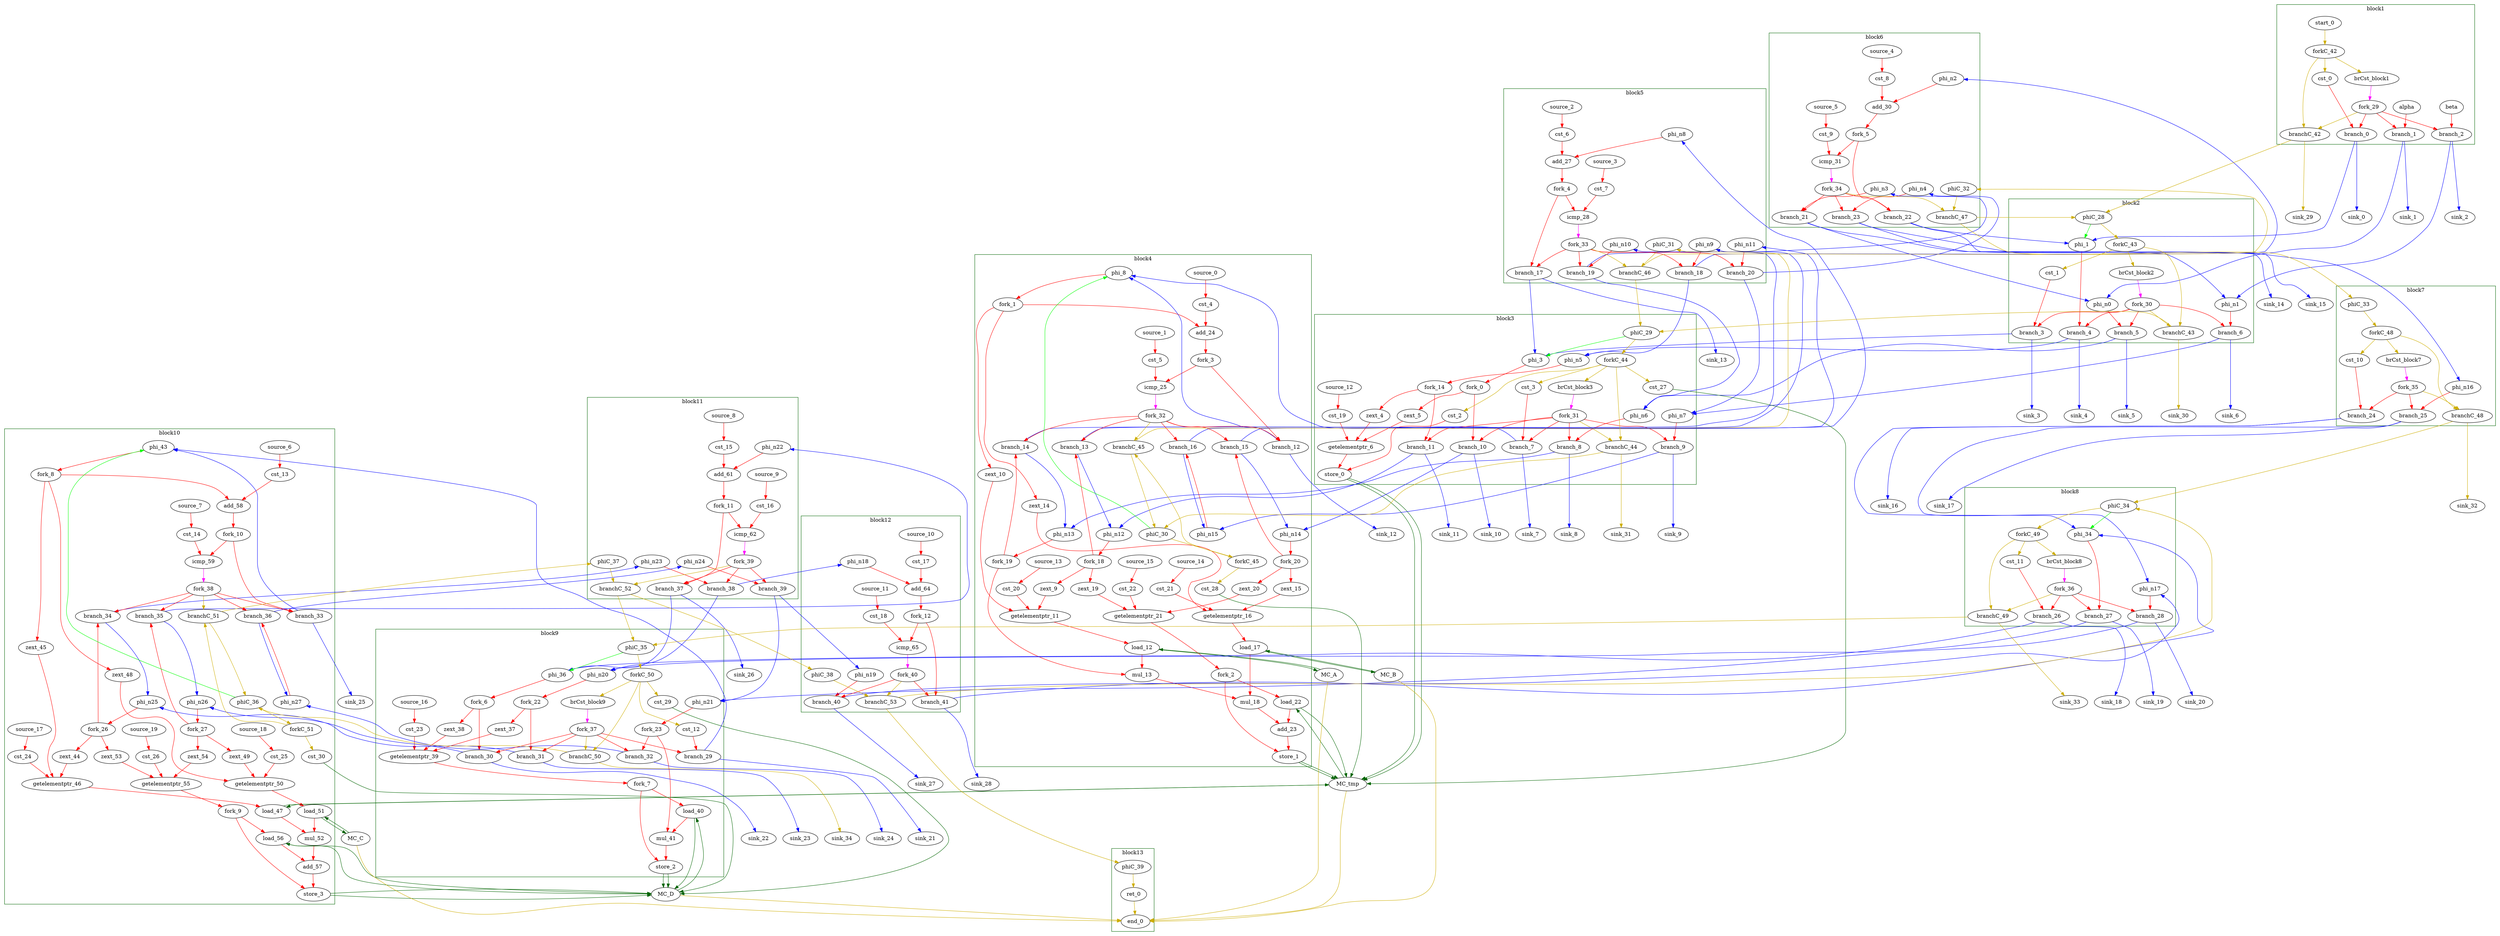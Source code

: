 Digraph G {
	splines=spline;
//DHLS version: 0.1.1" [shape = "none" pos = "20,20!"]
		"alpha" [type = "Entry", bbID= 1, in = "in1:32", out = "out1:32"];
		"beta" [type = "Entry", bbID= 1, in = "in1:32", out = "out1:32"];
		"brCst_block1" [type = "Constant", bbID= 1, in = "in1:1", out = "out1:1", value = "0x1"];
		"cst_0" [type = "Constant", bbID= 1, in = "in1:1", out = "out1:1", value = "0x00000000"];
		"phi_1" [type = "Mux", bbID= 2, in = "in1?:1 in2:4 in3:4 ", out = "out1:4", delay=1.624];
		"brCst_block2" [type = "Constant", bbID= 2, in = "in1:1", out = "out1:1", value = "0x1"];
		"cst_1" [type = "Constant", bbID= 2, in = "in1:1", out = "out1:1", value = "0x00000000"];
		"phi_3" [type = "Mux", bbID= 3, in = "in1?:1 in2:4 in3:4 ", out = "out1:4", delay=1.624];
		"zext_4" [type = "Operator", bbID= 3, op = "zext_op", in = "in1:4 ", out = "out1:4 ", delay=0.000, latency=0, II=1];
		"zext_5" [type = "Operator", bbID= 3, op = "zext_op", in = "in1:4 ", out = "out1:4 ", delay=0.000, latency=0, II=1];
		"getelementptr_6" [type = "Operator", bbID= 3, op = "getelementptr_op", in = "in1:32 in2:32 in3:32 ", out = "out1:32 ", constants=1, delay=8.328, latency=0, II=1];
		"cst_2" [type = "Constant", bbID= 3, in = "in1:1", out = "out1:1", value = "0x00000000"];
		"store_0" [type = "Operator", bbID= 3, op = "mc_store_op", bbID= 3, portId= 0, in = "in1:1 in2:32 ", out = "out1:1 out2:32 ", delay=8.058, latency=0, II=1];
		"brCst_block3" [type = "Constant", bbID= 3, in = "in1:1", out = "out1:1", value = "0x1"];
		"cst_3" [type = "Constant", bbID= 3, in = "in1:1", out = "out1:1", value = "0x00000000"];
		"phi_8" [type = "Mux", bbID= 4, in = "in1?:1 in2:4 in3:4 ", out = "out1:4", delay=1.624];
		"zext_9" [type = "Operator", bbID= 4, op = "zext_op", in = "in1:4 ", out = "out1:4 ", delay=0.000, latency=0, II=1];
		"zext_10" [type = "Operator", bbID= 4, op = "zext_op", in = "in1:4 ", out = "out1:4 ", delay=0.000, latency=0, II=1];
		"getelementptr_11" [type = "Operator", bbID= 4, op = "getelementptr_op", in = "in1:32 in2:32 in3:32 ", out = "out1:32 ", constants=1, delay=8.328, latency=0, II=1];
		"load_12" [type = "Operator", bbID= 4, op = "mc_load_op", bbID= 4, portId= 0, in = "in1:32 in2:32 ", out = "out1:32 out2:32 ", delay=7.999, latency=2, II=1];
		"mul_13" [type = "Operator", bbID= 4, op = "mul_op", in = "in1:32 in2:32 ", out = "out1:32 ", delay=0.000, latency=4, II=1];
		"zext_14" [type = "Operator", bbID= 4, op = "zext_op", in = "in1:4 ", out = "out1:4 ", delay=0.000, latency=0, II=1];
		"zext_15" [type = "Operator", bbID= 4, op = "zext_op", in = "in1:4 ", out = "out1:4 ", delay=0.000, latency=0, II=1];
		"getelementptr_16" [type = "Operator", bbID= 4, op = "getelementptr_op", in = "in1:32 in2:32 in3:32 ", out = "out1:32 ", constants=1, delay=8.328, latency=0, II=1];
		"load_17" [type = "Operator", bbID= 4, op = "mc_load_op", bbID= 4, portId= 0, in = "in1:32 in2:32 ", out = "out1:32 out2:32 ", delay=7.999, latency=2, II=1];
		"mul_18" [type = "Operator", bbID= 4, op = "mul_op", in = "in1:32 in2:32 ", out = "out1:32 ", delay=0.000, latency=4, II=1];
		"zext_19" [type = "Operator", bbID= 4, op = "zext_op", in = "in1:4 ", out = "out1:4 ", delay=0.000, latency=0, II=1];
		"zext_20" [type = "Operator", bbID= 4, op = "zext_op", in = "in1:4 ", out = "out1:4 ", delay=0.000, latency=0, II=1];
		"getelementptr_21" [type = "Operator", bbID= 4, op = "getelementptr_op", in = "in1:32 in2:32 in3:32 ", out = "out1:32 ", constants=1, delay=8.328, latency=0, II=1];
		"load_22" [type = "Operator", bbID= 4, op = "mc_load_op", bbID= 4, portId= 0, in = "in1:32 in2:32 ", out = "out1:32 out2:32 ", delay=7.999, latency=2, II=1];
		"add_23" [type = "Operator", bbID= 4, op = "add_op", in = "in1:32 in2:32 ", out = "out1:32 ", delay=3.146, latency=0, II=1];
		"store_1" [type = "Operator", bbID= 4, op = "mc_store_op", bbID= 4, portId= 1, in = "in1:32 in2:32 ", out = "out1:32 out2:32 ", delay=8.058, latency=0, II=1];
		"cst_4" [type = "Constant", bbID= 4, in = "in1:1", out = "out1:1", value = "0x00000001"];
		"add_24" [type = "Operator", bbID= 4, op = "add_op", in = "in1:4 in2:4 ", out = "out1:4 ", delay=3.146, latency=0, II=1];
		"cst_5" [type = "Constant", bbID= 4, in = "in1:4", out = "out1:4", value = "0x0000000A"];
		"icmp_25" [type = "Operator", bbID= 4, op = "icmp_ult_op", in = "in1:4 in2:4 ", out = "out1:1 ", delay=3.439, latency=0, II=1];
		"cst_6" [type = "Constant", bbID= 5, in = "in1:1", out = "out1:1", value = "0x00000001"];
		"add_27" [type = "Operator", bbID= 5, op = "add_op", in = "in1:4 in2:4 ", out = "out1:4 ", delay=3.146, latency=0, II=1];
		"cst_7" [type = "Constant", bbID= 5, in = "in1:4", out = "out1:4", value = "0x0000000A"];
		"icmp_28" [type = "Operator", bbID= 5, op = "icmp_ult_op", in = "in1:4 in2:4 ", out = "out1:1 ", delay=3.439, latency=0, II=1];
		"cst_8" [type = "Constant", bbID= 6, in = "in1:1", out = "out1:1", value = "0x00000001"];
		"add_30" [type = "Operator", bbID= 6, op = "add_op", in = "in1:4 in2:4 ", out = "out1:4 ", delay=3.146, latency=0, II=1];
		"cst_9" [type = "Constant", bbID= 6, in = "in1:4", out = "out1:4", value = "0x0000000A"];
		"icmp_31" [type = "Operator", bbID= 6, op = "icmp_ult_op", in = "in1:4 in2:4 ", out = "out1:1 ", delay=3.439, latency=0, II=1];
		"brCst_block7" [type = "Constant", bbID= 7, in = "in1:1", out = "out1:1", value = "0x1"];
		"cst_10" [type = "Constant", bbID= 7, in = "in1:1", out = "out1:1", value = "0x00000000"];
		"phi_34" [type = "Mux", bbID= 8, in = "in1?:1 in2:4 in3:4 ", out = "out1:4", delay=1.624];
		"brCst_block8" [type = "Constant", bbID= 8, in = "in1:1", out = "out1:1", value = "0x1"];
		"cst_11" [type = "Constant", bbID= 8, in = "in1:1", out = "out1:1", value = "0x00000000"];
		"phi_36" [type = "Mux", bbID= 9, in = "in1?:1 in2:4 in3:4 ", out = "out1:4", delay=1.624];
		"zext_37" [type = "Operator", bbID= 9, op = "zext_op", in = "in1:4 ", out = "out1:4 ", delay=0.000, latency=0, II=1];
		"zext_38" [type = "Operator", bbID= 9, op = "zext_op", in = "in1:4 ", out = "out1:4 ", delay=0.000, latency=0, II=1];
		"getelementptr_39" [type = "Operator", bbID= 9, op = "getelementptr_op", in = "in1:32 in2:32 in3:32 ", out = "out1:32 ", constants=1, delay=8.328, latency=0, II=1];
		"load_40" [type = "Operator", bbID= 9, op = "mc_load_op", bbID= 9, portId= 0, in = "in1:32 in2:32 ", out = "out1:32 out2:32 ", delay=7.999, latency=2, II=1];
		"mul_41" [type = "Operator", bbID= 9, op = "mul_op", in = "in1:32 in2:32 ", out = "out1:32 ", delay=0.000, latency=4, II=1];
		"store_2" [type = "Operator", bbID= 9, op = "mc_store_op", bbID= 9, portId= 0, in = "in1:32 in2:32 ", out = "out1:32 out2:32 ", delay=8.058, latency=0, II=1];
		"brCst_block9" [type = "Constant", bbID= 9, in = "in1:1", out = "out1:1", value = "0x1"];
		"cst_12" [type = "Constant", bbID= 9, in = "in1:1", out = "out1:1", value = "0x00000000"];
		"phi_43" [type = "Mux", bbID= 10, in = "in1?:1 in2:4 in3:4 ", out = "out1:4", delay=1.624];
		"zext_44" [type = "Operator", bbID= 10, op = "zext_op", in = "in1:4 ", out = "out1:4 ", delay=0.000, latency=0, II=1];
		"zext_45" [type = "Operator", bbID= 10, op = "zext_op", in = "in1:4 ", out = "out1:4 ", delay=0.000, latency=0, II=1];
		"getelementptr_46" [type = "Operator", bbID= 10, op = "getelementptr_op", in = "in1:32 in2:32 in3:32 ", out = "out1:32 ", constants=1, delay=8.328, latency=0, II=1];
		"load_47" [type = "Operator", bbID= 10, op = "mc_load_op", bbID= 10, portId= 1, in = "in1:32 in2:32 ", out = "out1:32 out2:32 ", delay=7.999, latency=2, II=1];
		"zext_48" [type = "Operator", bbID= 10, op = "zext_op", in = "in1:4 ", out = "out1:4 ", delay=0.000, latency=0, II=1];
		"zext_49" [type = "Operator", bbID= 10, op = "zext_op", in = "in1:4 ", out = "out1:4 ", delay=0.000, latency=0, II=1];
		"getelementptr_50" [type = "Operator", bbID= 10, op = "getelementptr_op", in = "in1:32 in2:32 in3:32 ", out = "out1:32 ", constants=1, delay=8.328, latency=0, II=1];
		"load_51" [type = "Operator", bbID= 10, op = "mc_load_op", bbID= 10, portId= 0, in = "in1:32 in2:32 ", out = "out1:32 out2:32 ", delay=7.999, latency=2, II=1];
		"mul_52" [type = "Operator", bbID= 10, op = "mul_op", in = "in1:32 in2:32 ", out = "out1:32 ", delay=0.000, latency=4, II=1];
		"zext_53" [type = "Operator", bbID= 10, op = "zext_op", in = "in1:4 ", out = "out1:4 ", delay=0.000, latency=0, II=1];
		"zext_54" [type = "Operator", bbID= 10, op = "zext_op", in = "in1:4 ", out = "out1:4 ", delay=0.000, latency=0, II=1];
		"getelementptr_55" [type = "Operator", bbID= 10, op = "getelementptr_op", in = "in1:32 in2:32 in3:32 ", out = "out1:32 ", constants=1, delay=8.328, latency=0, II=1];
		"load_56" [type = "Operator", bbID= 10, op = "mc_load_op", bbID= 10, portId= 1, in = "in1:32 in2:32 ", out = "out1:32 out2:32 ", delay=7.999, latency=2, II=1];
		"add_57" [type = "Operator", bbID= 10, op = "add_op", in = "in1:32 in2:32 ", out = "out1:32 ", delay=3.146, latency=0, II=1];
		"store_3" [type = "Operator", bbID= 10, op = "mc_store_op", bbID= 10, portId= 1, in = "in1:32 in2:32 ", out = "out1:32 out2:32 ", delay=8.058, latency=0, II=1];
		"cst_13" [type = "Constant", bbID= 10, in = "in1:1", out = "out1:1", value = "0x00000001"];
		"add_58" [type = "Operator", bbID= 10, op = "add_op", in = "in1:4 in2:4 ", out = "out1:4 ", delay=3.146, latency=0, II=1];
		"cst_14" [type = "Constant", bbID= 10, in = "in1:4", out = "out1:4", value = "0x0000000A"];
		"icmp_59" [type = "Operator", bbID= 10, op = "icmp_ult_op", in = "in1:4 in2:4 ", out = "out1:1 ", delay=3.439, latency=0, II=1];
		"cst_15" [type = "Constant", bbID= 11, in = "in1:1", out = "out1:1", value = "0x00000001"];
		"add_61" [type = "Operator", bbID= 11, op = "add_op", in = "in1:4 in2:4 ", out = "out1:4 ", delay=3.146, latency=0, II=1];
		"cst_16" [type = "Constant", bbID= 11, in = "in1:4", out = "out1:4", value = "0x0000000A"];
		"icmp_62" [type = "Operator", bbID= 11, op = "icmp_ult_op", in = "in1:4 in2:4 ", out = "out1:1 ", delay=3.439, latency=0, II=1];
		"cst_17" [type = "Constant", bbID= 12, in = "in1:1", out = "out1:1", value = "0x00000001"];
		"add_64" [type = "Operator", bbID= 12, op = "add_op", in = "in1:4 in2:4 ", out = "out1:4 ", delay=3.146, latency=0, II=1];
		"cst_18" [type = "Constant", bbID= 12, in = "in1:4", out = "out1:4", value = "0x0000000A"];
		"icmp_65" [type = "Operator", bbID= 12, op = "icmp_ult_op", in = "in1:4 in2:4 ", out = "out1:1 ", delay=3.439, latency=0, II=1];
		"ret_0" [type = "Operator", bbID= 13, op = "ret_op", in = "in1:0 ", out = "out1:0 ", delay=0.000, latency=0, II=1];
		"cst_19" [type = "Constant", bbID= 3, in = "in1:4", out = "out1:4", value = "0x0000000A"];
		"cst_20" [type = "Constant", bbID= 4, in = "in1:4", out = "out1:4", value = "0x0000000A"];
		"cst_21" [type = "Constant", bbID= 4, in = "in1:4", out = "out1:4", value = "0x0000000A"];
		"cst_22" [type = "Constant", bbID= 4, in = "in1:4", out = "out1:4", value = "0x0000000A"];
		"cst_23" [type = "Constant", bbID= 9, in = "in1:4", out = "out1:4", value = "0x0000000A"];
		"cst_24" [type = "Constant", bbID= 10, in = "in1:4", out = "out1:4", value = "0x0000000A"];
		"cst_25" [type = "Constant", bbID= 10, in = "in1:4", out = "out1:4", value = "0x0000000A"];
		"cst_26" [type = "Constant", bbID= 10, in = "in1:4", out = "out1:4", value = "0x0000000A"];
		"phi_n0" [type = "Merge", bbID= 2, in = "in1:32 in2:32 ", out = "out1:32", delay=1.624];
		"phi_n1" [type = "Merge", bbID= 2, in = "in1:32 in2:32 ", out = "out1:32", delay=1.624];
		"phi_n2" [type = "Merge", bbID= 6, in = "in1:4 ", out = "out1:4", delay=0.000];
		"phi_n3" [type = "Merge", bbID= 6, in = "in1:32 ", out = "out1:32", delay=0.000];
		"phi_n4" [type = "Merge", bbID= 6, in = "in1:32 ", out = "out1:32", delay=0.000];
		"phi_n5" [type = "Merge", bbID= 3, in = "in1:4 in2:4 ", out = "out1:4", delay=1.624];
		"phi_n6" [type = "Merge", bbID= 3, in = "in1:32 in2:32 ", out = "out1:32", delay=1.624];
		"phi_n7" [type = "Merge", bbID= 3, in = "in1:32 in2:32 ", out = "out1:32", delay=1.624];
		"phi_n8" [type = "Merge", bbID= 5, in = "in1:4 ", out = "out1:4", delay=0.000];
		"phi_n9" [type = "Merge", bbID= 5, in = "in1:4 ", out = "out1:4", delay=0.000];
		"phi_n10" [type = "Merge", bbID= 5, in = "in1:32 ", out = "out1:32", delay=0.000];
		"phi_n11" [type = "Merge", bbID= 5, in = "in1:32 ", out = "out1:32", delay=0.000];
		"phi_n12" [type = "Merge", bbID= 4, in = "in1:4 in2:4 ", out = "out1:4", delay=1.624];
		"phi_n13" [type = "Merge", bbID= 4, in = "in1:32 in2:32 ", out = "out1:32", delay=1.624];
		"phi_n14" [type = "Merge", bbID= 4, in = "in1:4 in2:4 ", out = "out1:4", delay=1.624];
		"phi_n15" [type = "Merge", bbID= 4, in = "in1:32 in2:32 ", out = "out1:32", delay=1.624];
		"phi_n16" [type = "Merge", bbID= 7, in = "in1:32 ", out = "out1:32", delay=0.000];
		"phi_n17" [type = "Merge", bbID= 8, in = "in1:32 in2:32 ", out = "out1:32", delay=1.624];
		"phi_n18" [type = "Merge", bbID= 12, in = "in1:4 ", out = "out1:4", delay=0.000];
		"phi_n19" [type = "Merge", bbID= 12, in = "in1:32 ", out = "out1:32", delay=0.000];
		"phi_n20" [type = "Merge", bbID= 9, in = "in1:4 in2:4 ", out = "out1:4", delay=1.624];
		"phi_n21" [type = "Merge", bbID= 9, in = "in1:32 in2:32 ", out = "out1:32", delay=1.624];
		"phi_n22" [type = "Merge", bbID= 11, in = "in1:4 ", out = "out1:4", delay=0.000];
		"phi_n23" [type = "Merge", bbID= 11, in = "in1:4 ", out = "out1:4", delay=0.000];
		"phi_n24" [type = "Merge", bbID= 11, in = "in1:32 ", out = "out1:32", delay=0.000];
		"phi_n25" [type = "Merge", bbID= 10, in = "in1:4 in2:4 ", out = "out1:4", delay=1.624];
		"phi_n26" [type = "Merge", bbID= 10, in = "in1:4 in2:4 ", out = "out1:4", delay=1.624];
		"phi_n27" [type = "Merge", bbID= 10, in = "in1:32 in2:32 ", out = "out1:32", delay=1.624];
		"fork_0" [type = "Fork", bbID= 3, in = "in1:4", out = "out1:4 out2:4 "];
		"fork_1" [type = "Fork", bbID= 4, in = "in1:4", out = "out1:4 out2:4 out3:4 "];
		"fork_2" [type = "Fork", bbID= 4, in = "in1:32", out = "out1:32 out2:32 "];
		"fork_3" [type = "Fork", bbID= 4, in = "in1:4", out = "out1:4 out2:4 "];
		"fork_4" [type = "Fork", bbID= 5, in = "in1:4", out = "out1:4 out2:4 "];
		"fork_5" [type = "Fork", bbID= 6, in = "in1:4", out = "out1:4 out2:4 "];
		"fork_6" [type = "Fork", bbID= 9, in = "in1:4", out = "out1:4 out2:4 "];
		"fork_7" [type = "Fork", bbID= 9, in = "in1:32", out = "out1:32 out2:32 "];
		"fork_8" [type = "Fork", bbID= 10, in = "in1:4", out = "out1:4 out2:4 out3:4 "];
		"fork_9" [type = "Fork", bbID= 10, in = "in1:32", out = "out1:32 out2:32 "];
		"fork_10" [type = "Fork", bbID= 10, in = "in1:4", out = "out1:4 out2:4 "];
		"fork_11" [type = "Fork", bbID= 11, in = "in1:4", out = "out1:4 out2:4 "];
		"fork_12" [type = "Fork", bbID= 12, in = "in1:4", out = "out1:4 out2:4 "];
		"fork_14" [type = "Fork", bbID= 3, in = "in1:4", out = "out1:4 out2:4 "];
		"fork_18" [type = "Fork", bbID= 4, in = "in1:4", out = "out1:4 out2:4 out3:4 "];
		"fork_19" [type = "Fork", bbID= 4, in = "in1:32", out = "out1:32 out2:32 "];
		"fork_20" [type = "Fork", bbID= 4, in = "in1:4", out = "out1:4 out2:4 out3:4 "];
		"fork_22" [type = "Fork", bbID= 9, in = "in1:4", out = "out1:4 out2:4 "];
		"fork_23" [type = "Fork", bbID= 9, in = "in1:32", out = "out1:32 out2:32 "];
		"fork_26" [type = "Fork", bbID= 10, in = "in1:4", out = "out1:4 out2:4 out3:4 "];
		"fork_27" [type = "Fork", bbID= 10, in = "in1:4", out = "out1:4 out2:4 out3:4 "];
		"branch_0" [type = "Branch", bbID= 1,  in = "in1:1 in2?:1", out = "out1+:1 out2-:1"];
		"branch_1" [type = "Branch", bbID= 1,  in = "in1:32 in2?:1", out = "out1+:32 out2-:32"];
		"branch_2" [type = "Branch", bbID= 1,  in = "in1:32 in2?:1", out = "out1+:32 out2-:32"];
		"fork_29" [type = "Fork", bbID= 1, in = "in1:1", out = "out1:1 out2:1 out3:1 out4:1 "];
		"branch_3" [type = "Branch", bbID= 2,  in = "in1:1 in2?:1", out = "out1+:1 out2-:1"];
		"branch_4" [type = "Branch", bbID= 2,  in = "in1:4 in2?:1", out = "out1+:4 out2-:4"];
		"branch_5" [type = "Branch", bbID= 2,  in = "in1:32 in2?:1", out = "out1+:32 out2-:32"];
		"branch_6" [type = "Branch", bbID= 2,  in = "in1:32 in2?:1", out = "out1+:32 out2-:32"];
		"fork_30" [type = "Fork", bbID= 2, in = "in1:1", out = "out1:1 out2:1 out3:1 out4:1 out5:1 "];
		"branch_7" [type = "Branch", bbID= 3,  in = "in1:1 in2?:1", out = "out1+:1 out2-:1"];
		"branch_8" [type = "Branch", bbID= 3,  in = "in1:32 in2?:1", out = "out1+:32 out2-:32"];
		"branch_9" [type = "Branch", bbID= 3,  in = "in1:32 in2?:1", out = "out1+:32 out2-:32"];
		"branch_10" [type = "Branch", bbID= 3,  in = "in1:4 in2?:1", out = "out1+:4 out2-:4"];
		"branch_11" [type = "Branch", bbID= 3,  in = "in1:4 in2?:1", out = "out1+:4 out2-:4"];
		"fork_31" [type = "Fork", bbID= 3, in = "in1:1", out = "out1:1 out2:1 out3:1 out4:1 out5:1 out6:1 "];
		"branch_12" [type = "Branch", bbID= 4,  in = "in1:4 in2?:1", out = "out1+:4 out2-:4"];
		"branch_13" [type = "Branch", bbID= 4,  in = "in1:4 in2?:1", out = "out1+:4 out2-:4"];
		"branch_14" [type = "Branch", bbID= 4,  in = "in1:32 in2?:1", out = "out1+:32 out2-:32"];
		"branch_15" [type = "Branch", bbID= 4,  in = "in1:4 in2?:1", out = "out1+:4 out2-:4"];
		"branch_16" [type = "Branch", bbID= 4,  in = "in1:32 in2?:1", out = "out1+:32 out2-:32"];
		"fork_32" [type = "Fork", bbID= 4, in = "in1:1", out = "out1:1 out2:1 out3:1 out4:1 out5:1 out6:1 "];
		"branch_17" [type = "Branch", bbID= 5,  in = "in1:4 in2?:1", out = "out1+:4 out2-:4"];
		"branch_18" [type = "Branch", bbID= 5,  in = "in1:4 in2?:1", out = "out1+:4 out2-:4"];
		"branch_19" [type = "Branch", bbID= 5,  in = "in1:32 in2?:1", out = "out1+:32 out2-:32"];
		"branch_20" [type = "Branch", bbID= 5,  in = "in1:32 in2?:1", out = "out1+:32 out2-:32"];
		"fork_33" [type = "Fork", bbID= 5, in = "in1:1", out = "out1:1 out2:1 out3:1 out4:1 out5:1 "];
		"branch_21" [type = "Branch", bbID= 6,  in = "in1:32 in2?:1", out = "out1+:32 out2-:32"];
		"branch_22" [type = "Branch", bbID= 6,  in = "in1:4 in2?:1", out = "out1+:4 out2-:4"];
		"branch_23" [type = "Branch", bbID= 6,  in = "in1:32 in2?:1", out = "out1+:32 out2-:32"];
		"fork_34" [type = "Fork", bbID= 6, in = "in1:1", out = "out1:1 out2:1 out3:1 out4:1 "];
		"branch_24" [type = "Branch", bbID= 7,  in = "in1:1 in2?:1", out = "out1+:1 out2-:1"];
		"branch_25" [type = "Branch", bbID= 7,  in = "in1:32 in2?:1", out = "out1+:32 out2-:32"];
		"fork_35" [type = "Fork", bbID= 7, in = "in1:1", out = "out1:1 out2:1 out3:1 "];
		"branch_26" [type = "Branch", bbID= 8,  in = "in1:1 in2?:1", out = "out1+:1 out2-:1"];
		"branch_27" [type = "Branch", bbID= 8,  in = "in1:4 in2?:1", out = "out1+:4 out2-:4"];
		"branch_28" [type = "Branch", bbID= 8,  in = "in1:32 in2?:1", out = "out1+:32 out2-:32"];
		"fork_36" [type = "Fork", bbID= 8, in = "in1:1", out = "out1:1 out2:1 out3:1 out4:1 "];
		"branch_29" [type = "Branch", bbID= 9,  in = "in1:1 in2?:1", out = "out1+:1 out2-:1"];
		"branch_30" [type = "Branch", bbID= 9,  in = "in1:4 in2?:1", out = "out1+:4 out2-:4"];
		"branch_31" [type = "Branch", bbID= 9,  in = "in1:4 in2?:1", out = "out1+:4 out2-:4"];
		"branch_32" [type = "Branch", bbID= 9,  in = "in1:32 in2?:1", out = "out1+:32 out2-:32"];
		"fork_37" [type = "Fork", bbID= 9, in = "in1:1", out = "out1:1 out2:1 out3:1 out4:1 out5:1 "];
		"branch_33" [type = "Branch", bbID= 10,  in = "in1:4 in2?:1", out = "out1+:4 out2-:4"];
		"branch_34" [type = "Branch", bbID= 10,  in = "in1:4 in2?:1", out = "out1+:4 out2-:4"];
		"branch_35" [type = "Branch", bbID= 10,  in = "in1:4 in2?:1", out = "out1+:4 out2-:4"];
		"branch_36" [type = "Branch", bbID= 10,  in = "in1:32 in2?:1", out = "out1+:32 out2-:32"];
		"fork_38" [type = "Fork", bbID= 10, in = "in1:1", out = "out1:1 out2:1 out3:1 out4:1 out5:1 "];
		"branch_37" [type = "Branch", bbID= 11,  in = "in1:4 in2?:1", out = "out1+:4 out2-:4"];
		"branch_38" [type = "Branch", bbID= 11,  in = "in1:4 in2?:1", out = "out1+:4 out2-:4"];
		"branch_39" [type = "Branch", bbID= 11,  in = "in1:32 in2?:1", out = "out1+:32 out2-:32"];
		"fork_39" [type = "Fork", bbID= 11, in = "in1:1", out = "out1:1 out2:1 out3:1 out4:1 "];
		"branch_40" [type = "Branch", bbID= 12,  in = "in1:32 in2?:1", out = "out1+:32 out2-:32"];
		"branch_41" [type = "Branch", bbID= 12,  in = "in1:4 in2?:1", out = "out1+:4 out2-:4"];
		"fork_40" [type = "Fork", bbID= 12, in = "in1:1", out = "out1:1 out2:1 out3:1 "];
		"MC_tmp" [type = "MC", bbID= 0, in = "in1:32*c0 in2:32*c1 in3:32*s0a in4:32*s0d in5:32*l0a in6:32*s1a in7:32*s1d in8:32*l1a ", out = "out1:32*l0d out2:32*l1d out3:0*e ", memory = "tmp", bbcount = 2, ldcount = 2, stcount = 2];
		"cst_27" [type = "Constant", bbID= 3, in = "in1:1", out = "out1:1", value = "0x00000001"];
		"MC_A" [type = "MC", bbID= 0, in = "in1:32*l0a ", out = "out1:32*l0d out2:0*e ", memory = "A", bbcount = 0, ldcount = 1, stcount = 0];
		"MC_B" [type = "MC", bbID= 0, in = "in1:32*l0a ", out = "out1:32*l0d out2:0*e ", memory = "B", bbcount = 0, ldcount = 1, stcount = 0];
		"cst_28" [type = "Constant", bbID= 4, in = "in1:1", out = "out1:1", value = "0x00000001"];
		"MC_D" [type = "MC", bbID= 0, in = "in1:32*c0 in2:32*c1 in3:32*l0a in4:32*s0a in5:32*s0d in6:32*l1a in7:32*s1a in8:32*s1d ", out = "out1:32*l0d out2:32*l1d out3:0*e ", memory = "D", bbcount = 2, ldcount = 2, stcount = 2];
		"cst_29" [type = "Constant", bbID= 9, in = "in1:1", out = "out1:1", value = "0x00000001"];
		"MC_C" [type = "MC", bbID= 0, in = "in1:32*l0a ", out = "out1:32*l0d out2:0*e ", memory = "C", bbcount = 0, ldcount = 1, stcount = 0];
		"cst_30" [type = "Constant", bbID= 10, in = "in1:1", out = "out1:1", value = "0x00000001"];
		"end_0" [type = "Exit", bbID= 0, in = "in1:0*e in2:0*e in3:0*e in4:0*e in5:0*e in6:0 ", out = "out1:0"];
		"start_0" [type = "Entry", control= "true", bbID= 1, in = "in1:0", out = "out1:0"];
		"forkC_42" [type = "Fork", bbID= 1, in = "in1:0", out = "out1:0 out2:0 out3:0 "];
		"branchC_42" [type = "Branch", bbID= 1,  in = "in1:0 in2?:1", out = "out1+:0 out2-:0"];
		"phiC_28" [type = "CntrlMerge", bbID= 2, in = "in1:0 in2:0 ", out = "out1:0 out2?:1", delay=0.000];
		"forkC_43" [type = "Fork", bbID= 2, in = "in1:0", out = "out1:0 out2:0 out3:0 "];
		"branchC_43" [type = "Branch", bbID= 2,  in = "in1:0 in2?:1", out = "out1+:0 out2-:0"];
		"phiC_29" [type = "CntrlMerge", bbID= 3, in = "in1:0 in2:0 ", out = "out1:0 out2?:1", delay=0.000];
		"forkC_44" [type = "Fork", bbID= 3, in = "in1:0", out = "out1:0 out2:0 out3:0 out4:0 out5:0 "];
		"branchC_44" [type = "Branch", bbID= 3,  in = "in1:0 in2?:1", out = "out1+:0 out2-:0"];
		"phiC_30" [type = "CntrlMerge", bbID= 4, in = "in1:0 in2:0 ", out = "out1:0 out2?:1", delay=0.000];
		"forkC_45" [type = "Fork", bbID= 4, in = "in1:0", out = "out1:0 out2:0 "];
		"branchC_45" [type = "Branch", bbID= 4,  in = "in1:0 in2?:1", out = "out1+:0 out2-:0"];
		"phiC_31" [type = "Merge", bbID= 5, in = "in1:0 ", out = "out1:0", delay=0.000];
		"branchC_46" [type = "Branch", bbID= 5,  in = "in1:0 in2?:1", out = "out1+:0 out2-:0"];
		"phiC_32" [type = "Merge", bbID= 6, in = "in1:0 ", out = "out1:0", delay=0.000];
		"branchC_47" [type = "Branch", bbID= 6,  in = "in1:0 in2?:1", out = "out1+:0 out2-:0"];
		"phiC_33" [type = "Merge", bbID= 7, in = "in1:0 ", out = "out1:0", delay=0.000];
		"forkC_48" [type = "Fork", bbID= 7, in = "in1:0", out = "out1:0 out2:0 out3:0 "];
		"branchC_48" [type = "Branch", bbID= 7,  in = "in1:0 in2?:1", out = "out1+:0 out2-:0"];
		"phiC_34" [type = "CntrlMerge", bbID= 8, in = "in1:0 in2:0 ", out = "out1:0 out2?:1", delay=0.000];
		"forkC_49" [type = "Fork", bbID= 8, in = "in1:0", out = "out1:0 out2:0 out3:0 "];
		"branchC_49" [type = "Branch", bbID= 8,  in = "in1:0 in2?:1", out = "out1+:0 out2-:0"];
		"phiC_35" [type = "CntrlMerge", bbID= 9, in = "in1:0 in2:0 ", out = "out1:0 out2?:1", delay=0.000];
		"forkC_50" [type = "Fork", bbID= 9, in = "in1:0", out = "out1:0 out2:0 out3:0 out4:0 "];
		"branchC_50" [type = "Branch", bbID= 9,  in = "in1:0 in2?:1", out = "out1+:0 out2-:0"];
		"phiC_36" [type = "CntrlMerge", bbID= 10, in = "in1:0 in2:0 ", out = "out1:0 out2?:1", delay=0.000];
		"forkC_51" [type = "Fork", bbID= 10, in = "in1:0", out = "out1:0 out2:0 "];
		"branchC_51" [type = "Branch", bbID= 10,  in = "in1:0 in2?:1", out = "out1+:0 out2-:0"];
		"phiC_37" [type = "Merge", bbID= 11, in = "in1:0 ", out = "out1:0", delay=0.000];
		"branchC_52" [type = "Branch", bbID= 11,  in = "in1:0 in2?:1", out = "out1+:0 out2-:0"];
		"phiC_38" [type = "Merge", bbID= 12, in = "in1:0 ", out = "out1:0", delay=0.000];
		"branchC_53" [type = "Branch", bbID= 12,  in = "in1:0 in2?:1", out = "out1+:0 out2-:0"];
		"phiC_39" [type = "Merge", bbID= 13, in = "in1:0 ", out = "out1:0", delay=0.000];
		"sink_0" [type = "Sink", bbID= 0, in = "in1:1"];
		"sink_1" [type = "Sink", bbID= 0, in = "in1:32"];
		"sink_2" [type = "Sink", bbID= 0, in = "in1:32"];
		"sink_3" [type = "Sink", bbID= 0, in = "in1:1"];
		"sink_4" [type = "Sink", bbID= 0, in = "in1:4"];
		"sink_5" [type = "Sink", bbID= 0, in = "in1:32"];
		"sink_6" [type = "Sink", bbID= 0, in = "in1:32"];
		"sink_7" [type = "Sink", bbID= 0, in = "in1:1"];
		"sink_8" [type = "Sink", bbID= 0, in = "in1:32"];
		"sink_9" [type = "Sink", bbID= 0, in = "in1:32"];
		"sink_10" [type = "Sink", bbID= 0, in = "in1:4"];
		"sink_11" [type = "Sink", bbID= 0, in = "in1:4"];
		"sink_12" [type = "Sink", bbID= 0, in = "in1:4"];
		"sink_13" [type = "Sink", bbID= 0, in = "in1:4"];
		"sink_14" [type = "Sink", bbID= 0, in = "in1:32"];
		"sink_15" [type = "Sink", bbID= 0, in = "in1:4"];
		"sink_16" [type = "Sink", bbID= 0, in = "in1:1"];
		"sink_17" [type = "Sink", bbID= 0, in = "in1:32"];
		"sink_18" [type = "Sink", bbID= 0, in = "in1:1"];
		"sink_19" [type = "Sink", bbID= 0, in = "in1:4"];
		"sink_20" [type = "Sink", bbID= 0, in = "in1:32"];
		"sink_21" [type = "Sink", bbID= 0, in = "in1:1"];
		"sink_22" [type = "Sink", bbID= 0, in = "in1:4"];
		"sink_23" [type = "Sink", bbID= 0, in = "in1:4"];
		"sink_24" [type = "Sink", bbID= 0, in = "in1:32"];
		"sink_25" [type = "Sink", bbID= 0, in = "in1:4"];
		"sink_26" [type = "Sink", bbID= 0, in = "in1:4"];
		"sink_27" [type = "Sink", bbID= 0, in = "in1:32"];
		"sink_28" [type = "Sink", bbID= 0, in = "in1:4"];
		"sink_29" [type = "Sink", bbID= 0, in = "in1:0"];
		"sink_30" [type = "Sink", bbID= 0, in = "in1:0"];
		"sink_31" [type = "Sink", bbID= 0, in = "in1:0"];
		"sink_32" [type = "Sink", bbID= 0, in = "in1:0"];
		"sink_33" [type = "Sink", bbID= 0, in = "in1:0"];
		"sink_34" [type = "Sink", bbID= 0, in = "in1:0"];
		"source_0" [type = "Source", bbID= 4, out = "out1:1"];
		"source_1" [type = "Source", bbID= 4, out = "out1:4"];
		"source_2" [type = "Source", bbID= 5, out = "out1:1"];
		"source_3" [type = "Source", bbID= 5, out = "out1:4"];
		"source_4" [type = "Source", bbID= 6, out = "out1:1"];
		"source_5" [type = "Source", bbID= 6, out = "out1:4"];
		"source_6" [type = "Source", bbID= 10, out = "out1:1"];
		"source_7" [type = "Source", bbID= 10, out = "out1:4"];
		"source_8" [type = "Source", bbID= 11, out = "out1:1"];
		"source_9" [type = "Source", bbID= 11, out = "out1:4"];
		"source_10" [type = "Source", bbID= 12, out = "out1:1"];
		"source_11" [type = "Source", bbID= 12, out = "out1:4"];
		"source_12" [type = "Source", bbID= 3, out = "out1:4"];
		"source_13" [type = "Source", bbID= 4, out = "out1:4"];
		"source_14" [type = "Source", bbID= 4, out = "out1:4"];
		"source_15" [type = "Source", bbID= 4, out = "out1:4"];
		"source_16" [type = "Source", bbID= 9, out = "out1:4"];
		"source_17" [type = "Source", bbID= 10, out = "out1:4"];
		"source_18" [type = "Source", bbID= 10, out = "out1:4"];
		"source_19" [type = "Source", bbID= 10, out = "out1:4"];
		"store_0" -> "MC_tmp" [color = "darkgreen", mem_address = "true", from = "out2", to = "in3"];
		"store_0" -> "MC_tmp" [color = "darkgreen", mem_address = "false", from = "out1", to = "in4"];
		"load_12" -> "MC_A" [color = "darkgreen", mem_address = "true", from = "out2", to = "in1"];
		"MC_A" -> "load_12" [color = "darkgreen", mem_address = "false", from = "out1", to = "in1"];
		"load_17" -> "MC_B" [color = "darkgreen", mem_address = "true", from = "out2", to = "in1"];
		"MC_B" -> "load_17" [color = "darkgreen", mem_address = "false", from = "out1", to = "in1"];
		"load_22" -> "MC_tmp" [color = "darkgreen", mem_address = "true", from = "out2", to = "in5"];
		"MC_tmp" -> "load_22" [color = "darkgreen", mem_address = "false", from = "out1", to = "in1"];
		"store_1" -> "MC_tmp" [color = "darkgreen", mem_address = "true", from = "out2", to = "in6"];
		"store_1" -> "MC_tmp" [color = "darkgreen", mem_address = "false", from = "out1", to = "in7"];
		"load_40" -> "MC_D" [color = "darkgreen", mem_address = "true", from = "out2", to = "in3"];
		"MC_D" -> "load_40" [color = "darkgreen", mem_address = "false", from = "out1", to = "in1"];
		"store_2" -> "MC_D" [color = "darkgreen", mem_address = "true", from = "out2", to = "in4"];
		"store_2" -> "MC_D" [color = "darkgreen", mem_address = "false", from = "out1", to = "in5"];
		"load_47" -> "MC_tmp" [color = "darkgreen", mem_address = "true", from = "out2", to = "in8"];
		"MC_tmp" -> "load_47" [color = "darkgreen", mem_address = "false", from = "out2", to = "in1"];
		"load_51" -> "MC_C" [color = "darkgreen", mem_address = "true", from = "out2", to = "in1"];
		"MC_C" -> "load_51" [color = "darkgreen", mem_address = "false", from = "out1", to = "in1"];
		"load_56" -> "MC_D" [color = "darkgreen", mem_address = "true", from = "out2", to = "in6"];
		"MC_D" -> "load_56" [color = "darkgreen", mem_address = "false", from = "out2", to = "in1"];
		"store_3" -> "MC_D" [color = "darkgreen", mem_address = "true", from = "out2", to = "in7"];
		"store_3" -> "MC_D" [color = "darkgreen", mem_address = "false", from = "out1", to = "in8"];
		"cst_27" -> "MC_tmp" [color = "darkgreen", from = "out1", to = "in1"];
		"cst_28" -> "MC_tmp" [color = "darkgreen", from = "out1", to = "in2"];
		"MC_tmp" -> "end_0" [color = "gold3", from = "out3", to = "in1"];
		"MC_A" -> "end_0" [color = "gold3", from = "out2", to = "in2"];
		"MC_B" -> "end_0" [color = "gold3", from = "out2", to = "in3"];
		"cst_29" -> "MC_D" [color = "darkgreen", from = "out1", to = "in1"];
		"cst_30" -> "MC_D" [color = "darkgreen", from = "out1", to = "in2"];
		"MC_D" -> "end_0" [color = "gold3", from = "out3", to = "in4"];
		"MC_C" -> "end_0" [color = "gold3", from = "out2", to = "in5"];
	subgraph cluster_0 {
	color = "darkgreen";
		label = "block1";
		"alpha" -> "branch_1" [color = "red", from = "out1", to = "in1"];
		"beta" -> "branch_2" [color = "red", from = "out1", to = "in1"];
		"brCst_block1" -> "fork_29" [color = "magenta", from = "out1", to = "in1"];
		"cst_0" -> "branch_0" [color = "red", from = "out1", to = "in1"];
		"fork_29" -> "branch_2" [color = "red", from = "out1", to = "in2"];
		"fork_29" -> "branch_1" [color = "red", from = "out2", to = "in2"];
		"fork_29" -> "branch_0" [color = "red", from = "out3", to = "in2"];
		"fork_29" -> "branchC_42" [color = "gold3", from = "out4", to = "in2"];
		"start_0" -> "forkC_42" [color = "gold3", from = "out1", to = "in1"];
		"forkC_42" -> "cst_0" [color = "gold3", from = "out1", to = "in1"];
		"forkC_42" -> "branchC_42" [color = "gold3", from = "out2", to = "in1"];
		"forkC_42" -> "brCst_block1" [color = "gold3", from = "out3", to = "in1"];
	}
		"branch_0" -> "phi_1" [color = "blue", minlen = 3, from = "out1", to = "in2"];
		"branch_0" -> "sink_0" [color = "blue", minlen = 3, from = "out2", to = "in1"];
		"branch_1" -> "phi_n0" [color = "blue", minlen = 3, from = "out1", to = "in1"];
		"branch_1" -> "sink_1" [color = "blue", minlen = 3, from = "out2", to = "in1"];
		"branch_2" -> "phi_n1" [color = "blue", minlen = 3, from = "out1", to = "in1"];
		"branch_2" -> "sink_2" [color = "blue", minlen = 3, from = "out2", to = "in1"];
		"branchC_42" -> "phiC_28" [color = "gold3", minlen = 3, from = "out1", to = "in1"];
		"branchC_42" -> "sink_29" [color = "gold3", minlen = 3, from = "out2", to = "in1"];
	subgraph cluster_1 {
	color = "darkgreen";
		label = "block2";
		"phi_1" -> "branch_4" [color = "red", from = "out1", to = "in1"];
		"brCst_block2" -> "fork_30" [color = "magenta", from = "out1", to = "in1"];
		"cst_1" -> "branch_3" [color = "red", from = "out1", to = "in1"];
		"phi_n0" -> "branch_5" [color = "red", from = "out1", to = "in1"];
		"phi_n1" -> "branch_6" [color = "red", from = "out1", to = "in1"];
		"fork_30" -> "branch_6" [color = "red", from = "out1", to = "in2"];
		"fork_30" -> "branch_5" [color = "red", from = "out2", to = "in2"];
		"fork_30" -> "branch_4" [color = "red", from = "out3", to = "in2"];
		"fork_30" -> "branch_3" [color = "red", from = "out4", to = "in2"];
		"fork_30" -> "branchC_43" [color = "gold3", from = "out5", to = "in2"];
		"phiC_28" -> "phi_1" [color = "green", from = "out2", to = "in1"];
		"phiC_28" -> "forkC_43" [color = "gold3", from = "out1", to = "in1"];
		"forkC_43" -> "cst_1" [color = "gold3", from = "out1", to = "in1"];
		"forkC_43" -> "branchC_43" [color = "gold3", from = "out2", to = "in1"];
		"forkC_43" -> "brCst_block2" [color = "gold3", from = "out3", to = "in1"];
	}
		"branch_3" -> "phi_3" [color = "blue", minlen = 3, from = "out1", to = "in2"];
		"branch_3" -> "sink_3" [color = "blue", minlen = 3, from = "out2", to = "in1"];
		"branch_4" -> "phi_n5" [color = "blue", minlen = 3, from = "out1", to = "in1"];
		"branch_4" -> "sink_4" [color = "blue", minlen = 3, from = "out2", to = "in1"];
		"branch_5" -> "phi_n6" [color = "blue", minlen = 3, from = "out1", to = "in1"];
		"branch_5" -> "sink_5" [color = "blue", minlen = 3, from = "out2", to = "in1"];
		"branch_6" -> "phi_n7" [color = "blue", minlen = 3, from = "out1", to = "in1"];
		"branch_6" -> "sink_6" [color = "blue", minlen = 3, from = "out2", to = "in1"];
		"branchC_43" -> "phiC_29" [color = "gold3", minlen = 3, from = "out1", to = "in1"];
		"branchC_43" -> "sink_30" [color = "gold3", minlen = 3, from = "out2", to = "in1"];
	subgraph cluster_2 {
	color = "darkgreen";
		label = "block3";
		"phi_3" -> "fork_0" [color = "red", from = "out1", to = "in1"];
		"zext_4" -> "getelementptr_6" [color = "red", from = "out1", to = "in1"];
		"zext_5" -> "getelementptr_6" [color = "red", from = "out1", to = "in2"];
		"getelementptr_6" -> "store_0" [color = "red", from = "out1", to = "in2"];
		"cst_2" -> "store_0" [color = "red", from = "out1", to = "in1"];
		"brCst_block3" -> "fork_31" [color = "magenta", from = "out1", to = "in1"];
		"cst_3" -> "branch_7" [color = "red", from = "out1", to = "in1"];
		"cst_19" -> "getelementptr_6" [color = "red", from = "out1", to = "in3"];
		"phi_n5" -> "fork_14" [color = "red", from = "out1", to = "in1"];
		"phi_n6" -> "branch_8" [color = "red", from = "out1", to = "in1"];
		"phi_n7" -> "branch_9" [color = "red", from = "out1", to = "in1"];
		"fork_0" -> "zext_5" [color = "red", from = "out1", to = "in1"];
		"fork_0" -> "branch_10" [color = "red", from = "out2", to = "in1"];
		"fork_14" -> "zext_4" [color = "red", from = "out1", to = "in1"];
		"fork_14" -> "branch_11" [color = "red", from = "out2", to = "in1"];
		"fork_31" -> "branch_11" [color = "red", from = "out1", to = "in2"];
		"fork_31" -> "branch_10" [color = "red", from = "out2", to = "in2"];
		"fork_31" -> "branch_9" [color = "red", from = "out3", to = "in2"];
		"fork_31" -> "branch_8" [color = "red", from = "out4", to = "in2"];
		"fork_31" -> "branch_7" [color = "red", from = "out5", to = "in2"];
		"fork_31" -> "branchC_44" [color = "gold3", from = "out6", to = "in2"];
		"phiC_29" -> "phi_3" [color = "green", from = "out2", to = "in1"];
		"phiC_29" -> "forkC_44" [color = "gold3", from = "out1", to = "in1"];
		"forkC_44" -> "cst_2" [color = "gold3", from = "out1", to = "in1"];
		"forkC_44" -> "cst_3" [color = "gold3", from = "out2", to = "in1"];
		"forkC_44" -> "cst_27" [color = "gold3", from = "out3", to = "in1"];
		"forkC_44" -> "branchC_44" [color = "gold3", from = "out4", to = "in1"];
		"forkC_44" -> "brCst_block3" [color = "gold3", from = "out5", to = "in1"];
		"source_12" -> "cst_19" [color = "red", from = "out1", to = "in1"];
	}
		"branch_7" -> "phi_8" [color = "blue", minlen = 3, from = "out1", to = "in2"];
		"branch_7" -> "sink_7" [color = "blue", minlen = 3, from = "out2", to = "in1"];
		"branch_8" -> "phi_n13" [color = "blue", minlen = 3, from = "out1", to = "in1"];
		"branch_8" -> "sink_8" [color = "blue", minlen = 3, from = "out2", to = "in1"];
		"branch_9" -> "phi_n15" [color = "blue", minlen = 3, from = "out1", to = "in1"];
		"branch_9" -> "sink_9" [color = "blue", minlen = 3, from = "out2", to = "in1"];
		"branch_10" -> "phi_n14" [color = "blue", minlen = 3, from = "out1", to = "in1"];
		"branch_10" -> "sink_10" [color = "blue", minlen = 3, from = "out2", to = "in1"];
		"branch_11" -> "phi_n12" [color = "blue", minlen = 3, from = "out1", to = "in1"];
		"branch_11" -> "sink_11" [color = "blue", minlen = 3, from = "out2", to = "in1"];
		"branchC_44" -> "phiC_30" [color = "gold3", minlen = 3, from = "out1", to = "in1"];
		"branchC_44" -> "sink_31" [color = "gold3", minlen = 3, from = "out2", to = "in1"];
	subgraph cluster_3 {
	color = "darkgreen";
		label = "block4";
		"phi_8" -> "fork_1" [color = "red", from = "out1", to = "in1"];
		"zext_9" -> "getelementptr_11" [color = "red", from = "out1", to = "in1"];
		"zext_10" -> "getelementptr_11" [color = "red", from = "out1", to = "in2"];
		"getelementptr_11" -> "load_12" [color = "red", from = "out1", to = "in2"];
		"load_12" -> "mul_13" [color = "red", from = "out1", to = "in1"];
		"mul_13" -> "mul_18" [color = "red", from = "out1", to = "in1"];
		"zext_14" -> "getelementptr_16" [color = "red", from = "out1", to = "in1"];
		"zext_15" -> "getelementptr_16" [color = "red", from = "out1", to = "in2"];
		"getelementptr_16" -> "load_17" [color = "red", from = "out1", to = "in2"];
		"load_17" -> "mul_18" [color = "red", from = "out1", to = "in2"];
		"mul_18" -> "add_23" [color = "red", from = "out1", to = "in2"];
		"zext_19" -> "getelementptr_21" [color = "red", from = "out1", to = "in1"];
		"zext_20" -> "getelementptr_21" [color = "red", from = "out1", to = "in2"];
		"getelementptr_21" -> "fork_2" [color = "red", from = "out1", to = "in1"];
		"load_22" -> "add_23" [color = "red", from = "out1", to = "in1"];
		"add_23" -> "store_1" [color = "red", from = "out1", to = "in1"];
		"cst_4" -> "add_24" [color = "red", from = "out1", to = "in2"];
		"add_24" -> "fork_3" [color = "red", from = "out1", to = "in1"];
		"cst_5" -> "icmp_25" [color = "red", from = "out1", to = "in2"];
		"icmp_25" -> "fork_32" [color = "magenta", from = "out1", to = "in1"];
		"cst_20" -> "getelementptr_11" [color = "red", from = "out1", to = "in3"];
		"cst_21" -> "getelementptr_16" [color = "red", from = "out1", to = "in3"];
		"cst_22" -> "getelementptr_21" [color = "red", from = "out1", to = "in3"];
		"phi_n12" -> "fork_18" [color = "red", from = "out1", to = "in1"];
		"phi_n13" -> "fork_19" [color = "red", from = "out1", to = "in1"];
		"phi_n14" -> "fork_20" [color = "red", from = "out1", to = "in1"];
		"phi_n15" -> "branch_16" [color = "red", from = "out1", to = "in1"];
		"fork_1" -> "zext_10" [color = "red", from = "out1", to = "in1"];
		"fork_1" -> "zext_14" [color = "red", from = "out2", to = "in1"];
		"fork_1" -> "add_24" [color = "red", from = "out3", to = "in1"];
		"fork_2" -> "load_22" [color = "red", from = "out1", to = "in2"];
		"fork_2" -> "store_1" [color = "red", from = "out2", to = "in2"];
		"fork_3" -> "icmp_25" [color = "red", from = "out1", to = "in1"];
		"fork_3" -> "branch_12" [color = "red", from = "out2", to = "in1"];
		"fork_18" -> "zext_9" [color = "red", from = "out1", to = "in1"];
		"fork_18" -> "zext_19" [color = "red", from = "out2", to = "in1"];
		"fork_18" -> "branch_13" [color = "red", from = "out3", to = "in1"];
		"fork_19" -> "mul_13" [color = "red", from = "out1", to = "in2"];
		"fork_19" -> "branch_14" [color = "red", from = "out2", to = "in1"];
		"fork_20" -> "zext_15" [color = "red", from = "out1", to = "in1"];
		"fork_20" -> "zext_20" [color = "red", from = "out2", to = "in1"];
		"fork_20" -> "branch_15" [color = "red", from = "out3", to = "in1"];
		"fork_32" -> "branch_16" [color = "red", from = "out1", to = "in2"];
		"fork_32" -> "branch_15" [color = "red", from = "out2", to = "in2"];
		"fork_32" -> "branch_14" [color = "red", from = "out3", to = "in2"];
		"fork_32" -> "branch_13" [color = "red", from = "out4", to = "in2"];
		"fork_32" -> "branch_12" [color = "red", from = "out5", to = "in2"];
		"fork_32" -> "branchC_45" [color = "gold3", from = "out6", to = "in2"];
		"phiC_30" -> "phi_8" [color = "green", from = "out2", to = "in1"];
		"phiC_30" -> "forkC_45" [color = "gold3", from = "out1", to = "in1"];
		"forkC_45" -> "cst_28" [color = "gold3", from = "out1", to = "in1"];
		"forkC_45" -> "branchC_45" [color = "gold3", from = "out2", to = "in1"];
		"source_0" -> "cst_4" [color = "red", from = "out1", to = "in1"];
		"source_1" -> "cst_5" [color = "red", from = "out1", to = "in1"];
		"source_13" -> "cst_20" [color = "red", from = "out1", to = "in1"];
		"source_14" -> "cst_21" [color = "red", from = "out1", to = "in1"];
		"source_15" -> "cst_22" [color = "red", from = "out1", to = "in1"];
	}
		"branch_12" -> "phi_8" [color = "blue", minlen = 3, from = "out1", to = "in3"];
		"branch_12" -> "sink_12" [color = "blue", minlen = 3, from = "out2", to = "in1"];
		"branch_13" -> "phi_n12" [color = "blue", minlen = 3, from = "out1", to = "in2"];
		"branch_13" -> "phi_n9" [color = "blue", minlen = 3, from = "out2", to = "in1"];
		"branch_14" -> "phi_n13" [color = "blue", minlen = 3, from = "out1", to = "in2"];
		"branch_14" -> "phi_n10" [color = "blue", minlen = 3, from = "out2", to = "in1"];
		"branch_15" -> "phi_n14" [color = "blue", minlen = 3, from = "out1", to = "in2"];
		"branch_15" -> "phi_n8" [color = "blue", minlen = 3, from = "out2", to = "in1"];
		"branch_16" -> "phi_n15" [color = "blue", minlen = 3, from = "out1", to = "in2"];
		"branch_16" -> "phi_n11" [color = "blue", minlen = 3, from = "out2", to = "in1"];
		"branchC_45" -> "phiC_30" [color = "gold3", minlen = 3, from = "out1", to = "in2"];
		"branchC_45" -> "phiC_31" [color = "gold3", minlen = 3, from = "out2", to = "in1"];
	subgraph cluster_4 {
	color = "darkgreen";
		label = "block5";
		"cst_6" -> "add_27" [color = "red", from = "out1", to = "in2"];
		"add_27" -> "fork_4" [color = "red", from = "out1", to = "in1"];
		"cst_7" -> "icmp_28" [color = "red", from = "out1", to = "in2"];
		"icmp_28" -> "fork_33" [color = "magenta", from = "out1", to = "in1"];
		"phi_n8" -> "add_27" [color = "red", from = "out1", to = "in1"];
		"phi_n9" -> "branch_18" [color = "red", from = "out1", to = "in1"];
		"phi_n10" -> "branch_19" [color = "red", from = "out1", to = "in1"];
		"phi_n11" -> "branch_20" [color = "red", from = "out1", to = "in1"];
		"fork_4" -> "icmp_28" [color = "red", from = "out1", to = "in1"];
		"fork_4" -> "branch_17" [color = "red", from = "out2", to = "in1"];
		"fork_33" -> "branch_20" [color = "red", from = "out1", to = "in2"];
		"fork_33" -> "branch_19" [color = "red", from = "out2", to = "in2"];
		"fork_33" -> "branch_18" [color = "red", from = "out3", to = "in2"];
		"fork_33" -> "branch_17" [color = "red", from = "out4", to = "in2"];
		"fork_33" -> "branchC_46" [color = "gold3", from = "out5", to = "in2"];
		"phiC_31" -> "branchC_46" [color = "gold3", from = "out1", to = "in1"];
		"source_2" -> "cst_6" [color = "red", from = "out1", to = "in1"];
		"source_3" -> "cst_7" [color = "red", from = "out1", to = "in1"];
	}
		"branch_17" -> "phi_3" [color = "blue", minlen = 3, from = "out1", to = "in3"];
		"branch_17" -> "sink_13" [color = "blue", minlen = 3, from = "out2", to = "in1"];
		"branch_18" -> "phi_n5" [color = "blue", minlen = 3, from = "out1", to = "in2"];
		"branch_18" -> "phi_n2" [color = "blue", minlen = 3, from = "out2", to = "in1"];
		"branch_19" -> "phi_n6" [color = "blue", minlen = 3, from = "out1", to = "in2"];
		"branch_19" -> "phi_n3" [color = "blue", minlen = 3, from = "out2", to = "in1"];
		"branch_20" -> "phi_n7" [color = "blue", minlen = 3, from = "out1", to = "in2"];
		"branch_20" -> "phi_n4" [color = "blue", minlen = 3, from = "out2", to = "in1"];
		"branchC_46" -> "phiC_29" [color = "gold3", minlen = 3, from = "out1", to = "in2"];
		"branchC_46" -> "phiC_32" [color = "gold3", minlen = 3, from = "out2", to = "in1"];
	subgraph cluster_5 {
	color = "darkgreen";
		label = "block6";
		"cst_8" -> "add_30" [color = "red", from = "out1", to = "in2"];
		"add_30" -> "fork_5" [color = "red", from = "out1", to = "in1"];
		"cst_9" -> "icmp_31" [color = "red", from = "out1", to = "in2"];
		"icmp_31" -> "fork_34" [color = "magenta", from = "out1", to = "in1"];
		"phi_n2" -> "add_30" [color = "red", from = "out1", to = "in1"];
		"phi_n3" -> "branch_21" [color = "red", from = "out1", to = "in1"];
		"phi_n4" -> "branch_23" [color = "red", from = "out1", to = "in1"];
		"fork_5" -> "icmp_31" [color = "red", from = "out1", to = "in1"];
		"fork_5" -> "branch_22" [color = "red", from = "out2", to = "in1"];
		"fork_34" -> "branch_23" [color = "red", from = "out1", to = "in2"];
		"fork_34" -> "branch_22" [color = "red", from = "out2", to = "in2"];
		"fork_34" -> "branch_21" [color = "red", from = "out3", to = "in2"];
		"fork_34" -> "branchC_47" [color = "gold3", from = "out4", to = "in2"];
		"phiC_32" -> "branchC_47" [color = "gold3", from = "out1", to = "in1"];
		"source_4" -> "cst_8" [color = "red", from = "out1", to = "in1"];
		"source_5" -> "cst_9" [color = "red", from = "out1", to = "in1"];
	}
		"branch_21" -> "phi_n0" [color = "blue", minlen = 3, from = "out1", to = "in2"];
		"branch_21" -> "sink_14" [color = "blue", minlen = 3, from = "out2", to = "in1"];
		"branch_22" -> "phi_1" [color = "blue", minlen = 3, from = "out1", to = "in3"];
		"branch_22" -> "sink_15" [color = "blue", minlen = 3, from = "out2", to = "in1"];
		"branch_23" -> "phi_n1" [color = "blue", minlen = 3, from = "out1", to = "in2"];
		"branch_23" -> "phi_n16" [color = "blue", minlen = 3, from = "out2", to = "in1"];
		"branchC_47" -> "phiC_28" [color = "gold3", minlen = 3, from = "out1", to = "in2"];
		"branchC_47" -> "phiC_33" [color = "gold3", minlen = 3, from = "out2", to = "in1"];
	subgraph cluster_6 {
	color = "darkgreen";
		label = "block7";
		"brCst_block7" -> "fork_35" [color = "magenta", from = "out1", to = "in1"];
		"cst_10" -> "branch_24" [color = "red", from = "out1", to = "in1"];
		"phi_n16" -> "branch_25" [color = "red", from = "out1", to = "in1"];
		"fork_35" -> "branch_25" [color = "red", from = "out1", to = "in2"];
		"fork_35" -> "branch_24" [color = "red", from = "out2", to = "in2"];
		"fork_35" -> "branchC_48" [color = "gold3", from = "out3", to = "in2"];
		"phiC_33" -> "forkC_48" [color = "gold3", from = "out1", to = "in1"];
		"forkC_48" -> "cst_10" [color = "gold3", from = "out1", to = "in1"];
		"forkC_48" -> "branchC_48" [color = "gold3", from = "out2", to = "in1"];
		"forkC_48" -> "brCst_block7" [color = "gold3", from = "out3", to = "in1"];
	}
		"branch_24" -> "phi_34" [color = "blue", minlen = 3, from = "out1", to = "in2"];
		"branch_24" -> "sink_16" [color = "blue", minlen = 3, from = "out2", to = "in1"];
		"branch_25" -> "phi_n17" [color = "blue", minlen = 3, from = "out1", to = "in1"];
		"branch_25" -> "sink_17" [color = "blue", minlen = 3, from = "out2", to = "in1"];
		"branchC_48" -> "phiC_34" [color = "gold3", minlen = 3, from = "out1", to = "in1"];
		"branchC_48" -> "sink_32" [color = "gold3", minlen = 3, from = "out2", to = "in1"];
	subgraph cluster_7 {
	color = "darkgreen";
		label = "block8";
		"phi_34" -> "branch_27" [color = "red", from = "out1", to = "in1"];
		"brCst_block8" -> "fork_36" [color = "magenta", from = "out1", to = "in1"];
		"cst_11" -> "branch_26" [color = "red", from = "out1", to = "in1"];
		"phi_n17" -> "branch_28" [color = "red", from = "out1", to = "in1"];
		"fork_36" -> "branch_28" [color = "red", from = "out1", to = "in2"];
		"fork_36" -> "branch_27" [color = "red", from = "out2", to = "in2"];
		"fork_36" -> "branch_26" [color = "red", from = "out3", to = "in2"];
		"fork_36" -> "branchC_49" [color = "gold3", from = "out4", to = "in2"];
		"phiC_34" -> "phi_34" [color = "green", from = "out2", to = "in1"];
		"phiC_34" -> "forkC_49" [color = "gold3", from = "out1", to = "in1"];
		"forkC_49" -> "cst_11" [color = "gold3", from = "out1", to = "in1"];
		"forkC_49" -> "branchC_49" [color = "gold3", from = "out2", to = "in1"];
		"forkC_49" -> "brCst_block8" [color = "gold3", from = "out3", to = "in1"];
	}
		"branch_26" -> "phi_36" [color = "blue", minlen = 3, from = "out1", to = "in2"];
		"branch_26" -> "sink_18" [color = "blue", minlen = 3, from = "out2", to = "in1"];
		"branch_27" -> "phi_n20" [color = "blue", minlen = 3, from = "out1", to = "in1"];
		"branch_27" -> "sink_19" [color = "blue", minlen = 3, from = "out2", to = "in1"];
		"branch_28" -> "phi_n21" [color = "blue", minlen = 3, from = "out1", to = "in1"];
		"branch_28" -> "sink_20" [color = "blue", minlen = 3, from = "out2", to = "in1"];
		"branchC_49" -> "phiC_35" [color = "gold3", minlen = 3, from = "out1", to = "in1"];
		"branchC_49" -> "sink_33" [color = "gold3", minlen = 3, from = "out2", to = "in1"];
	subgraph cluster_8 {
	color = "darkgreen";
		label = "block9";
		"phi_36" -> "fork_6" [color = "red", from = "out1", to = "in1"];
		"zext_37" -> "getelementptr_39" [color = "red", from = "out1", to = "in1"];
		"zext_38" -> "getelementptr_39" [color = "red", from = "out1", to = "in2"];
		"getelementptr_39" -> "fork_7" [color = "red", from = "out1", to = "in1"];
		"load_40" -> "mul_41" [color = "red", from = "out1", to = "in1"];
		"mul_41" -> "store_2" [color = "red", from = "out1", to = "in1"];
		"brCst_block9" -> "fork_37" [color = "magenta", from = "out1", to = "in1"];
		"cst_12" -> "branch_29" [color = "red", from = "out1", to = "in1"];
		"cst_23" -> "getelementptr_39" [color = "red", from = "out1", to = "in3"];
		"phi_n20" -> "fork_22" [color = "red", from = "out1", to = "in1"];
		"phi_n21" -> "fork_23" [color = "red", from = "out1", to = "in1"];
		"fork_6" -> "zext_38" [color = "red", from = "out1", to = "in1"];
		"fork_6" -> "branch_30" [color = "red", from = "out2", to = "in1"];
		"fork_7" -> "load_40" [color = "red", from = "out1", to = "in2"];
		"fork_7" -> "store_2" [color = "red", from = "out2", to = "in2"];
		"fork_22" -> "zext_37" [color = "red", from = "out1", to = "in1"];
		"fork_22" -> "branch_31" [color = "red", from = "out2", to = "in1"];
		"fork_23" -> "mul_41" [color = "red", from = "out1", to = "in2"];
		"fork_23" -> "branch_32" [color = "red", from = "out2", to = "in1"];
		"fork_37" -> "branch_32" [color = "red", from = "out1", to = "in2"];
		"fork_37" -> "branch_31" [color = "red", from = "out2", to = "in2"];
		"fork_37" -> "branch_30" [color = "red", from = "out3", to = "in2"];
		"fork_37" -> "branch_29" [color = "red", from = "out4", to = "in2"];
		"fork_37" -> "branchC_50" [color = "gold3", from = "out5", to = "in2"];
		"phiC_35" -> "phi_36" [color = "green", from = "out2", to = "in1"];
		"phiC_35" -> "forkC_50" [color = "gold3", from = "out1", to = "in1"];
		"forkC_50" -> "cst_12" [color = "gold3", from = "out1", to = "in1"];
		"forkC_50" -> "cst_29" [color = "gold3", from = "out2", to = "in1"];
		"forkC_50" -> "branchC_50" [color = "gold3", from = "out3", to = "in1"];
		"forkC_50" -> "brCst_block9" [color = "gold3", from = "out4", to = "in1"];
		"source_16" -> "cst_23" [color = "red", from = "out1", to = "in1"];
	}
		"branch_29" -> "phi_43" [color = "blue", minlen = 3, from = "out1", to = "in2"];
		"branch_29" -> "sink_21" [color = "blue", minlen = 3, from = "out2", to = "in1"];
		"branch_30" -> "phi_n26" [color = "blue", minlen = 3, from = "out1", to = "in1"];
		"branch_30" -> "sink_22" [color = "blue", minlen = 3, from = "out2", to = "in1"];
		"branch_31" -> "phi_n25" [color = "blue", minlen = 3, from = "out1", to = "in1"];
		"branch_31" -> "sink_23" [color = "blue", minlen = 3, from = "out2", to = "in1"];
		"branch_32" -> "phi_n27" [color = "blue", minlen = 3, from = "out1", to = "in1"];
		"branch_32" -> "sink_24" [color = "blue", minlen = 3, from = "out2", to = "in1"];
		"branchC_50" -> "phiC_36" [color = "gold3", minlen = 3, from = "out1", to = "in1"];
		"branchC_50" -> "sink_34" [color = "gold3", minlen = 3, from = "out2", to = "in1"];
	subgraph cluster_9 {
	color = "darkgreen";
		label = "block10";
		"phi_43" -> "fork_8" [color = "red", from = "out1", to = "in1"];
		"zext_44" -> "getelementptr_46" [color = "red", from = "out1", to = "in1"];
		"zext_45" -> "getelementptr_46" [color = "red", from = "out1", to = "in2"];
		"getelementptr_46" -> "load_47" [color = "red", from = "out1", to = "in2"];
		"load_47" -> "mul_52" [color = "red", from = "out1", to = "in1"];
		"zext_48" -> "getelementptr_50" [color = "red", from = "out1", to = "in1"];
		"zext_49" -> "getelementptr_50" [color = "red", from = "out1", to = "in2"];
		"getelementptr_50" -> "load_51" [color = "red", from = "out1", to = "in2"];
		"load_51" -> "mul_52" [color = "red", from = "out1", to = "in2"];
		"mul_52" -> "add_57" [color = "red", from = "out1", to = "in2"];
		"zext_53" -> "getelementptr_55" [color = "red", from = "out1", to = "in1"];
		"zext_54" -> "getelementptr_55" [color = "red", from = "out1", to = "in2"];
		"getelementptr_55" -> "fork_9" [color = "red", from = "out1", to = "in1"];
		"load_56" -> "add_57" [color = "red", from = "out1", to = "in1"];
		"add_57" -> "store_3" [color = "red", from = "out1", to = "in1"];
		"cst_13" -> "add_58" [color = "red", from = "out1", to = "in2"];
		"add_58" -> "fork_10" [color = "red", from = "out1", to = "in1"];
		"cst_14" -> "icmp_59" [color = "red", from = "out1", to = "in2"];
		"icmp_59" -> "fork_38" [color = "magenta", from = "out1", to = "in1"];
		"cst_24" -> "getelementptr_46" [color = "red", from = "out1", to = "in3"];
		"cst_25" -> "getelementptr_50" [color = "red", from = "out1", to = "in3"];
		"cst_26" -> "getelementptr_55" [color = "red", from = "out1", to = "in3"];
		"phi_n25" -> "fork_26" [color = "red", from = "out1", to = "in1"];
		"phi_n26" -> "fork_27" [color = "red", from = "out1", to = "in1"];
		"phi_n27" -> "branch_36" [color = "red", from = "out1", to = "in1"];
		"fork_8" -> "zext_45" [color = "red", from = "out1", to = "in1"];
		"fork_8" -> "zext_48" [color = "red", from = "out2", to = "in1"];
		"fork_8" -> "add_58" [color = "red", from = "out3", to = "in1"];
		"fork_9" -> "load_56" [color = "red", from = "out1", to = "in2"];
		"fork_9" -> "store_3" [color = "red", from = "out2", to = "in2"];
		"fork_10" -> "icmp_59" [color = "red", from = "out1", to = "in1"];
		"fork_10" -> "branch_33" [color = "red", from = "out2", to = "in1"];
		"fork_26" -> "zext_44" [color = "red", from = "out1", to = "in1"];
		"fork_26" -> "zext_53" [color = "red", from = "out2", to = "in1"];
		"fork_26" -> "branch_34" [color = "red", from = "out3", to = "in1"];
		"fork_27" -> "zext_49" [color = "red", from = "out1", to = "in1"];
		"fork_27" -> "zext_54" [color = "red", from = "out2", to = "in1"];
		"fork_27" -> "branch_35" [color = "red", from = "out3", to = "in1"];
		"fork_38" -> "branch_36" [color = "red", from = "out1", to = "in2"];
		"fork_38" -> "branch_35" [color = "red", from = "out2", to = "in2"];
		"fork_38" -> "branch_34" [color = "red", from = "out3", to = "in2"];
		"fork_38" -> "branch_33" [color = "red", from = "out4", to = "in2"];
		"fork_38" -> "branchC_51" [color = "gold3", from = "out5", to = "in2"];
		"phiC_36" -> "phi_43" [color = "green", from = "out2", to = "in1"];
		"phiC_36" -> "forkC_51" [color = "gold3", from = "out1", to = "in1"];
		"forkC_51" -> "cst_30" [color = "gold3", from = "out1", to = "in1"];
		"forkC_51" -> "branchC_51" [color = "gold3", from = "out2", to = "in1"];
		"source_6" -> "cst_13" [color = "red", from = "out1", to = "in1"];
		"source_7" -> "cst_14" [color = "red", from = "out1", to = "in1"];
		"source_17" -> "cst_24" [color = "red", from = "out1", to = "in1"];
		"source_18" -> "cst_25" [color = "red", from = "out1", to = "in1"];
		"source_19" -> "cst_26" [color = "red", from = "out1", to = "in1"];
	}
		"branch_33" -> "phi_43" [color = "blue", minlen = 3, from = "out1", to = "in3"];
		"branch_33" -> "sink_25" [color = "blue", minlen = 3, from = "out2", to = "in1"];
		"branch_34" -> "phi_n25" [color = "blue", minlen = 3, from = "out1", to = "in2"];
		"branch_34" -> "phi_n23" [color = "blue", minlen = 3, from = "out2", to = "in1"];
		"branch_35" -> "phi_n26" [color = "blue", minlen = 3, from = "out1", to = "in2"];
		"branch_35" -> "phi_n22" [color = "blue", minlen = 3, from = "out2", to = "in1"];
		"branch_36" -> "phi_n27" [color = "blue", minlen = 3, from = "out1", to = "in2"];
		"branch_36" -> "phi_n24" [color = "blue", minlen = 3, from = "out2", to = "in1"];
		"branchC_51" -> "phiC_36" [color = "gold3", minlen = 3, from = "out1", to = "in2"];
		"branchC_51" -> "phiC_37" [color = "gold3", minlen = 3, from = "out2", to = "in1"];
	subgraph cluster_10 {
	color = "darkgreen";
		label = "block11";
		"cst_15" -> "add_61" [color = "red", from = "out1", to = "in2"];
		"add_61" -> "fork_11" [color = "red", from = "out1", to = "in1"];
		"cst_16" -> "icmp_62" [color = "red", from = "out1", to = "in2"];
		"icmp_62" -> "fork_39" [color = "magenta", from = "out1", to = "in1"];
		"phi_n22" -> "add_61" [color = "red", from = "out1", to = "in1"];
		"phi_n23" -> "branch_38" [color = "red", from = "out1", to = "in1"];
		"phi_n24" -> "branch_39" [color = "red", from = "out1", to = "in1"];
		"fork_11" -> "icmp_62" [color = "red", from = "out1", to = "in1"];
		"fork_11" -> "branch_37" [color = "red", from = "out2", to = "in1"];
		"fork_39" -> "branch_39" [color = "red", from = "out1", to = "in2"];
		"fork_39" -> "branch_38" [color = "red", from = "out2", to = "in2"];
		"fork_39" -> "branch_37" [color = "red", from = "out3", to = "in2"];
		"fork_39" -> "branchC_52" [color = "gold3", from = "out4", to = "in2"];
		"phiC_37" -> "branchC_52" [color = "gold3", from = "out1", to = "in1"];
		"source_8" -> "cst_15" [color = "red", from = "out1", to = "in1"];
		"source_9" -> "cst_16" [color = "red", from = "out1", to = "in1"];
	}
		"branch_37" -> "phi_36" [color = "blue", minlen = 3, from = "out1", to = "in3"];
		"branch_37" -> "sink_26" [color = "blue", minlen = 3, from = "out2", to = "in1"];
		"branch_38" -> "phi_n20" [color = "blue", minlen = 3, from = "out1", to = "in2"];
		"branch_38" -> "phi_n18" [color = "blue", minlen = 3, from = "out2", to = "in1"];
		"branch_39" -> "phi_n21" [color = "blue", minlen = 3, from = "out1", to = "in2"];
		"branch_39" -> "phi_n19" [color = "blue", minlen = 3, from = "out2", to = "in1"];
		"branchC_52" -> "phiC_35" [color = "gold3", minlen = 3, from = "out1", to = "in2"];
		"branchC_52" -> "phiC_38" [color = "gold3", minlen = 3, from = "out2", to = "in1"];
	subgraph cluster_11 {
	color = "darkgreen";
		label = "block12";
		"cst_17" -> "add_64" [color = "red", from = "out1", to = "in2"];
		"add_64" -> "fork_12" [color = "red", from = "out1", to = "in1"];
		"cst_18" -> "icmp_65" [color = "red", from = "out1", to = "in2"];
		"icmp_65" -> "fork_40" [color = "magenta", from = "out1", to = "in1"];
		"phi_n18" -> "add_64" [color = "red", from = "out1", to = "in1"];
		"phi_n19" -> "branch_40" [color = "red", from = "out1", to = "in1"];
		"fork_12" -> "icmp_65" [color = "red", from = "out1", to = "in1"];
		"fork_12" -> "branch_41" [color = "red", from = "out2", to = "in1"];
		"fork_40" -> "branch_41" [color = "red", from = "out1", to = "in2"];
		"fork_40" -> "branch_40" [color = "red", from = "out2", to = "in2"];
		"fork_40" -> "branchC_53" [color = "gold3", from = "out3", to = "in2"];
		"phiC_38" -> "branchC_53" [color = "gold3", from = "out1", to = "in1"];
		"source_10" -> "cst_17" [color = "red", from = "out1", to = "in1"];
		"source_11" -> "cst_18" [color = "red", from = "out1", to = "in1"];
	}
		"branch_40" -> "phi_n17" [color = "blue", minlen = 3, from = "out1", to = "in2"];
		"branch_40" -> "sink_27" [color = "blue", minlen = 3, from = "out2", to = "in1"];
		"branch_41" -> "phi_34" [color = "blue", minlen = 3, from = "out1", to = "in3"];
		"branch_41" -> "sink_28" [color = "blue", minlen = 3, from = "out2", to = "in1"];
		"branchC_53" -> "phiC_34" [color = "gold3", minlen = 3, from = "out1", to = "in2"];
		"branchC_53" -> "phiC_39" [color = "gold3", minlen = 3, from = "out2", to = "in1"];
	subgraph cluster_12 {
	color = "darkgreen";
		label = "block13";
		"ret_0" -> "end_0" [color = "gold3", from = "out1", to = "in6"];
		"phiC_39" -> "ret_0" [color = "gold3", from = "out1", to = "in1"];
	}
}